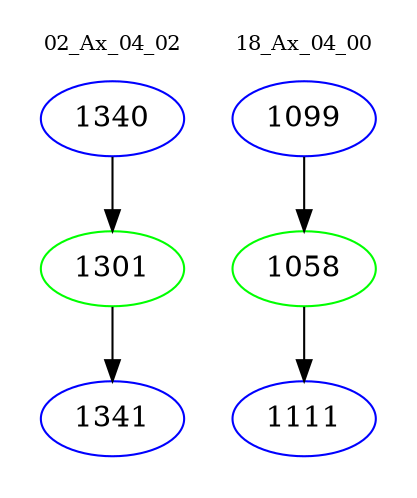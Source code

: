 digraph{
subgraph cluster_0 {
color = white
label = "02_Ax_04_02";
fontsize=10;
T0_1340 [label="1340", color="blue"]
T0_1340 -> T0_1301 [color="black"]
T0_1301 [label="1301", color="green"]
T0_1301 -> T0_1341 [color="black"]
T0_1341 [label="1341", color="blue"]
}
subgraph cluster_1 {
color = white
label = "18_Ax_04_00";
fontsize=10;
T1_1099 [label="1099", color="blue"]
T1_1099 -> T1_1058 [color="black"]
T1_1058 [label="1058", color="green"]
T1_1058 -> T1_1111 [color="black"]
T1_1111 [label="1111", color="blue"]
}
}
